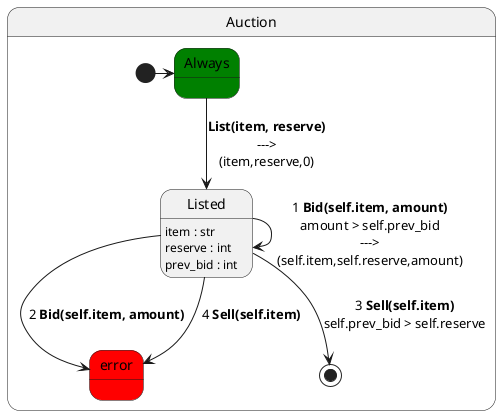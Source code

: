 @startuml
state Auction{
  [*] -> Always
  state Always #green
  state Listed : item : str\nreserve : int\nprev_bid : int
  Always --> Listed : **List(item, reserve)**\n--->\n(item,reserve,0)
  Listed --> Listed : 1 **Bid(self.item, amount)**\namount > self.prev_bid\n--->\n(self.item,self.reserve,amount)
  state error #red
  Listed --> error : 2 **Bid(self.item, amount)**
  Listed --> [*] : 3 **Sell(self.item)**\nself.prev_bid > self.reserve
  state error #red
  Listed --> error : 4 **Sell(self.item)**
}
@enduml
